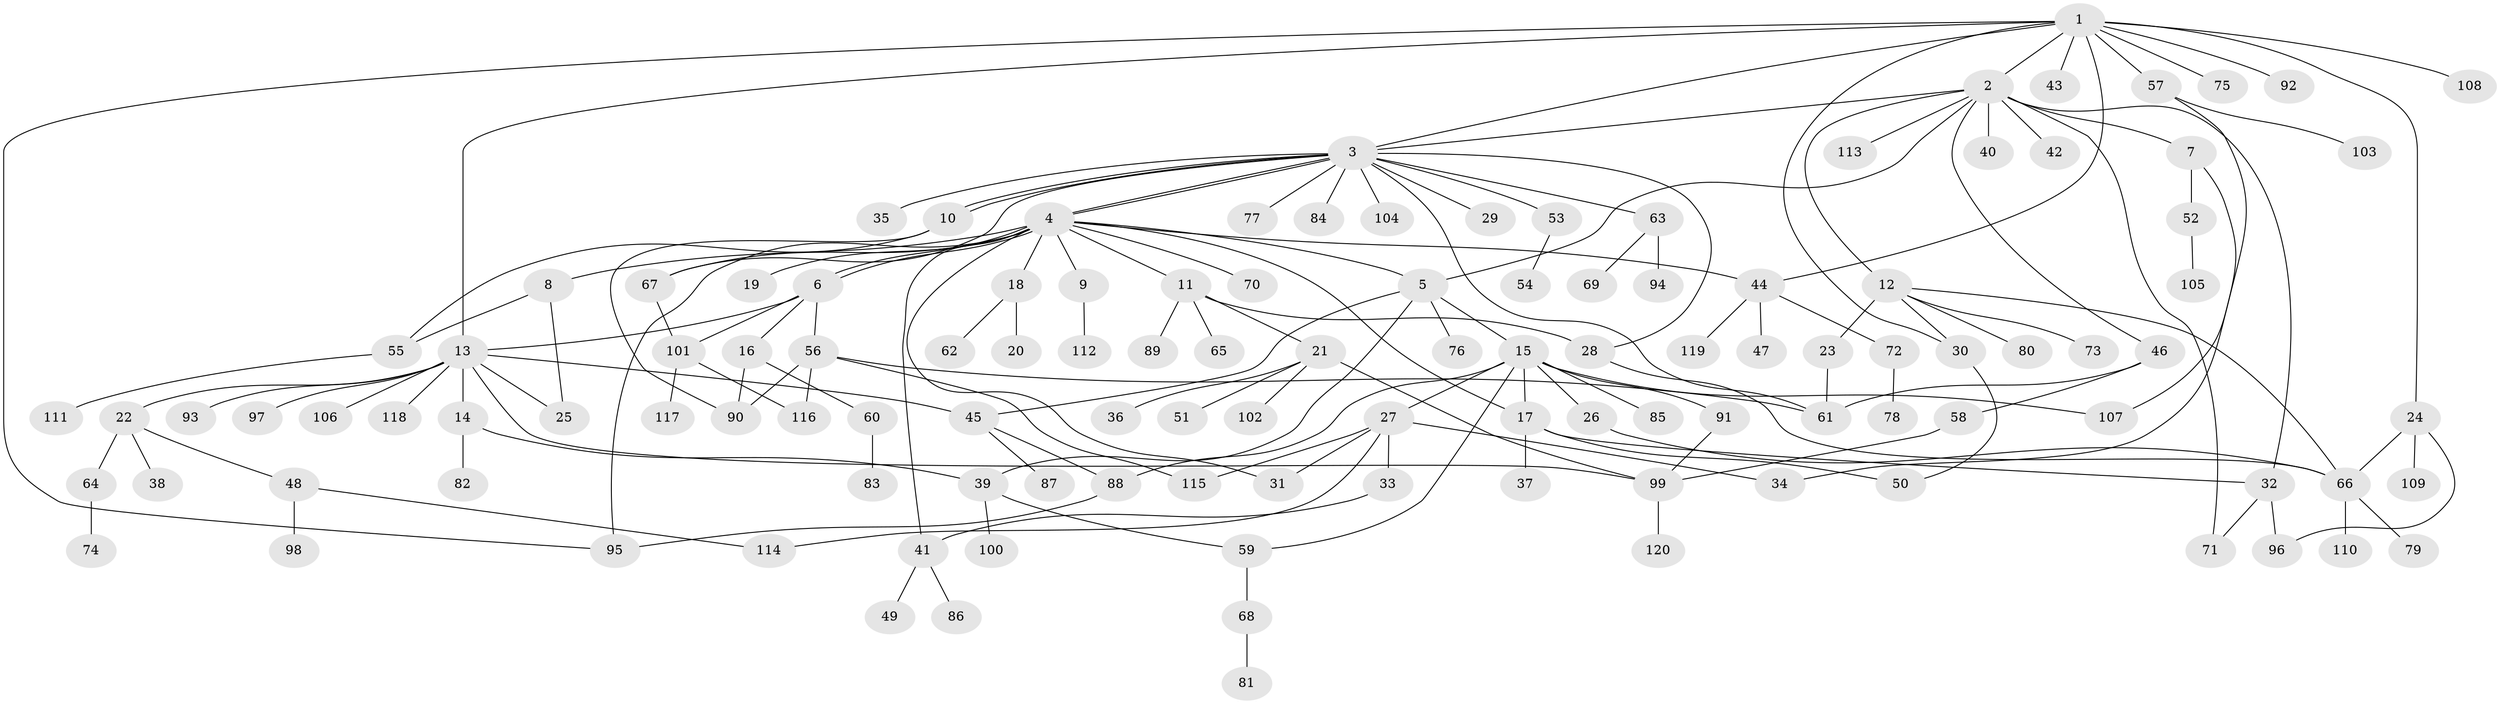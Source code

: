 // coarse degree distribution, {13: 0.022988505747126436, 9: 0.011494252873563218, 16: 0.011494252873563218, 20: 0.011494252873563218, 5: 0.06896551724137931, 7: 0.022988505747126436, 3: 0.11494252873563218, 1: 0.5172413793103449, 4: 0.06896551724137931, 8: 0.011494252873563218, 2: 0.11494252873563218, 6: 0.022988505747126436}
// Generated by graph-tools (version 1.1) at 2025/51/02/27/25 19:51:57]
// undirected, 120 vertices, 161 edges
graph export_dot {
graph [start="1"]
  node [color=gray90,style=filled];
  1;
  2;
  3;
  4;
  5;
  6;
  7;
  8;
  9;
  10;
  11;
  12;
  13;
  14;
  15;
  16;
  17;
  18;
  19;
  20;
  21;
  22;
  23;
  24;
  25;
  26;
  27;
  28;
  29;
  30;
  31;
  32;
  33;
  34;
  35;
  36;
  37;
  38;
  39;
  40;
  41;
  42;
  43;
  44;
  45;
  46;
  47;
  48;
  49;
  50;
  51;
  52;
  53;
  54;
  55;
  56;
  57;
  58;
  59;
  60;
  61;
  62;
  63;
  64;
  65;
  66;
  67;
  68;
  69;
  70;
  71;
  72;
  73;
  74;
  75;
  76;
  77;
  78;
  79;
  80;
  81;
  82;
  83;
  84;
  85;
  86;
  87;
  88;
  89;
  90;
  91;
  92;
  93;
  94;
  95;
  96;
  97;
  98;
  99;
  100;
  101;
  102;
  103;
  104;
  105;
  106;
  107;
  108;
  109;
  110;
  111;
  112;
  113;
  114;
  115;
  116;
  117;
  118;
  119;
  120;
  1 -- 2;
  1 -- 3;
  1 -- 13;
  1 -- 24;
  1 -- 30;
  1 -- 43;
  1 -- 44;
  1 -- 57;
  1 -- 75;
  1 -- 92;
  1 -- 95;
  1 -- 108;
  2 -- 3;
  2 -- 5;
  2 -- 7;
  2 -- 12;
  2 -- 32;
  2 -- 40;
  2 -- 42;
  2 -- 46;
  2 -- 71;
  2 -- 113;
  3 -- 4;
  3 -- 4;
  3 -- 10;
  3 -- 10;
  3 -- 28;
  3 -- 29;
  3 -- 35;
  3 -- 53;
  3 -- 61;
  3 -- 63;
  3 -- 67;
  3 -- 77;
  3 -- 84;
  3 -- 104;
  4 -- 5;
  4 -- 6;
  4 -- 6;
  4 -- 8;
  4 -- 9;
  4 -- 11;
  4 -- 17;
  4 -- 18;
  4 -- 19;
  4 -- 31;
  4 -- 41;
  4 -- 44;
  4 -- 67;
  4 -- 70;
  4 -- 95;
  5 -- 15;
  5 -- 39;
  5 -- 45;
  5 -- 76;
  6 -- 13;
  6 -- 16;
  6 -- 56;
  6 -- 101;
  7 -- 34;
  7 -- 52;
  8 -- 25;
  8 -- 55;
  9 -- 112;
  10 -- 55;
  10 -- 90;
  11 -- 21;
  11 -- 28;
  11 -- 65;
  11 -- 89;
  12 -- 23;
  12 -- 30;
  12 -- 66;
  12 -- 73;
  12 -- 80;
  13 -- 14;
  13 -- 22;
  13 -- 25;
  13 -- 45;
  13 -- 93;
  13 -- 97;
  13 -- 99;
  13 -- 106;
  13 -- 118;
  14 -- 39;
  14 -- 82;
  15 -- 17;
  15 -- 26;
  15 -- 27;
  15 -- 59;
  15 -- 85;
  15 -- 88;
  15 -- 91;
  15 -- 107;
  16 -- 60;
  16 -- 90;
  17 -- 32;
  17 -- 37;
  17 -- 50;
  18 -- 20;
  18 -- 62;
  21 -- 36;
  21 -- 51;
  21 -- 99;
  21 -- 102;
  22 -- 38;
  22 -- 48;
  22 -- 64;
  23 -- 61;
  24 -- 66;
  24 -- 96;
  24 -- 109;
  26 -- 66;
  27 -- 31;
  27 -- 33;
  27 -- 34;
  27 -- 114;
  27 -- 115;
  28 -- 66;
  30 -- 50;
  32 -- 71;
  32 -- 96;
  33 -- 41;
  39 -- 59;
  39 -- 100;
  41 -- 49;
  41 -- 86;
  44 -- 47;
  44 -- 72;
  44 -- 119;
  45 -- 87;
  45 -- 88;
  46 -- 58;
  46 -- 61;
  48 -- 98;
  48 -- 114;
  52 -- 105;
  53 -- 54;
  55 -- 111;
  56 -- 61;
  56 -- 90;
  56 -- 115;
  56 -- 116;
  57 -- 103;
  57 -- 107;
  58 -- 99;
  59 -- 68;
  60 -- 83;
  63 -- 69;
  63 -- 94;
  64 -- 74;
  66 -- 79;
  66 -- 110;
  67 -- 101;
  68 -- 81;
  72 -- 78;
  88 -- 95;
  91 -- 99;
  99 -- 120;
  101 -- 116;
  101 -- 117;
}
